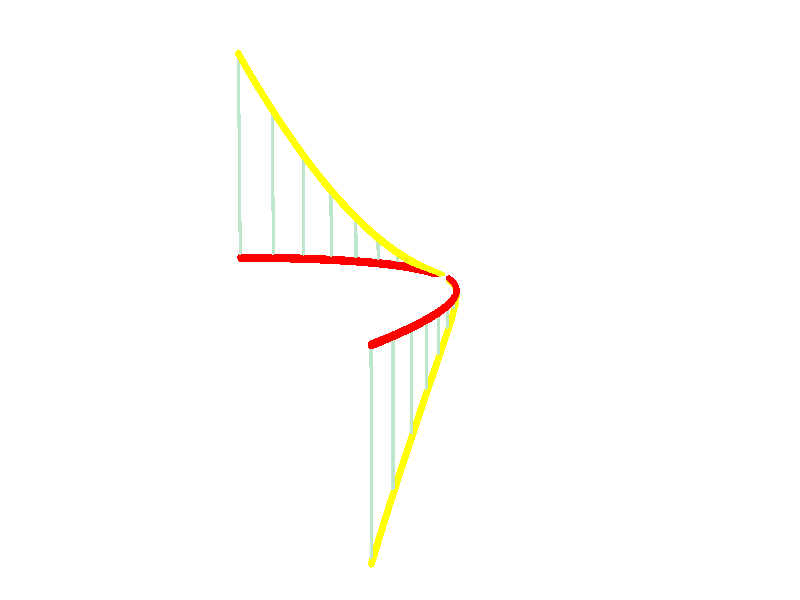 //
// flach.pov -- Visualisierung
//
// (c) 2017 Prof Dr Andreas Müller, Hochschule Rapperswil
//
#version 3.7;
#include "colors.inc"
global_settings {
	assumed_gamma 1
}

#declare imagescale = 0.155;

camera {
	location <-16, 4, 8>
	look_at <0.0, -0.07, 0.3333>
	right 16/9 * x * imagescale
	up y * imagescale
}

light_source { <1, 5, 10> color White }
sky_sphere {
	pigment {
		color <1,1,1>
	}
}

#declare achsenkopflaenge = 0.1;
#declare achsendurchmesser = 0.015;

#macro achse(from, to)
#declare dirvector = to - from;
#declare dirvector = achsenkopflaenge * vnormalize(dirvector);
        cylinder {
                from - dirvector,
                to   + dirvector,
                achsendurchmesser
        }
        cone {
                to +     dirvector, 2 * achsendurchmesser,
                to + 2 * dirvector, 0
        }
#end

union {
	achse(<-1.1,0,0>, <1.1,0,0>)
	achse(<0,-1.1,0>, <0,1.1,0>)
	achse(<0,0,-0.1>, <0,0,1.1>)
	pigment {
		color White
	}
}

#declare pfaddurchmesser = 0.020;

#macro kurve1(a)
<a, a * a * a, a * a>
#end

#macro kurve2(a)
<a, 0, a * a>
#end

#declare amin = -1;
#declare amax = +1;
#declare astep = (amax - amin) / 100.;

union {
	#declare a = amin;
	#declare nextpoint = kurve1(a);
	sphere { nextpoint, pfaddurchmesser }
	#while (a < amax - astep/2)
		#declare previouspoint = nextpoint;
		#declare a = a + astep;
		#declare nextpoint = kurve1(a);
		sphere { nextpoint, pfaddurchmesser }
		cylinder {
			previouspoint, nextpoint, pfaddurchmesser
		}
	#end
	pigment {
		color Yellow
	}
}

union {
	#declare a = amin;
	#declare nextpoint = kurve2(a);
	sphere { nextpoint, pfaddurchmesser }
	#while (a < amax - astep/2)
		#declare previouspoint = nextpoint;
		#declare a = a + astep;
		#declare nextpoint = kurve2(a);
		sphere { nextpoint, pfaddurchmesser }
		cylinder {
			previouspoint, nextpoint, pfaddurchmesser
		}
	#end
	pigment {
		color Red
	}
}

#declare astep = (amax - amin) / 20.;

union {
	#declare a = amin;
	#while (a < amax + astep/2)
		#if (a = 0) 
			sphere { kurve1(a), pfaddurchmesser/2 }
		#else
			cylinder { kurve1(a), kurve2(a), pfaddurchmesser/2 }
		#end
		#declare a = a + astep;
	#end
	pigment {
		color rgbf<0.5,0.8,0.6,0.5>
	}
}

